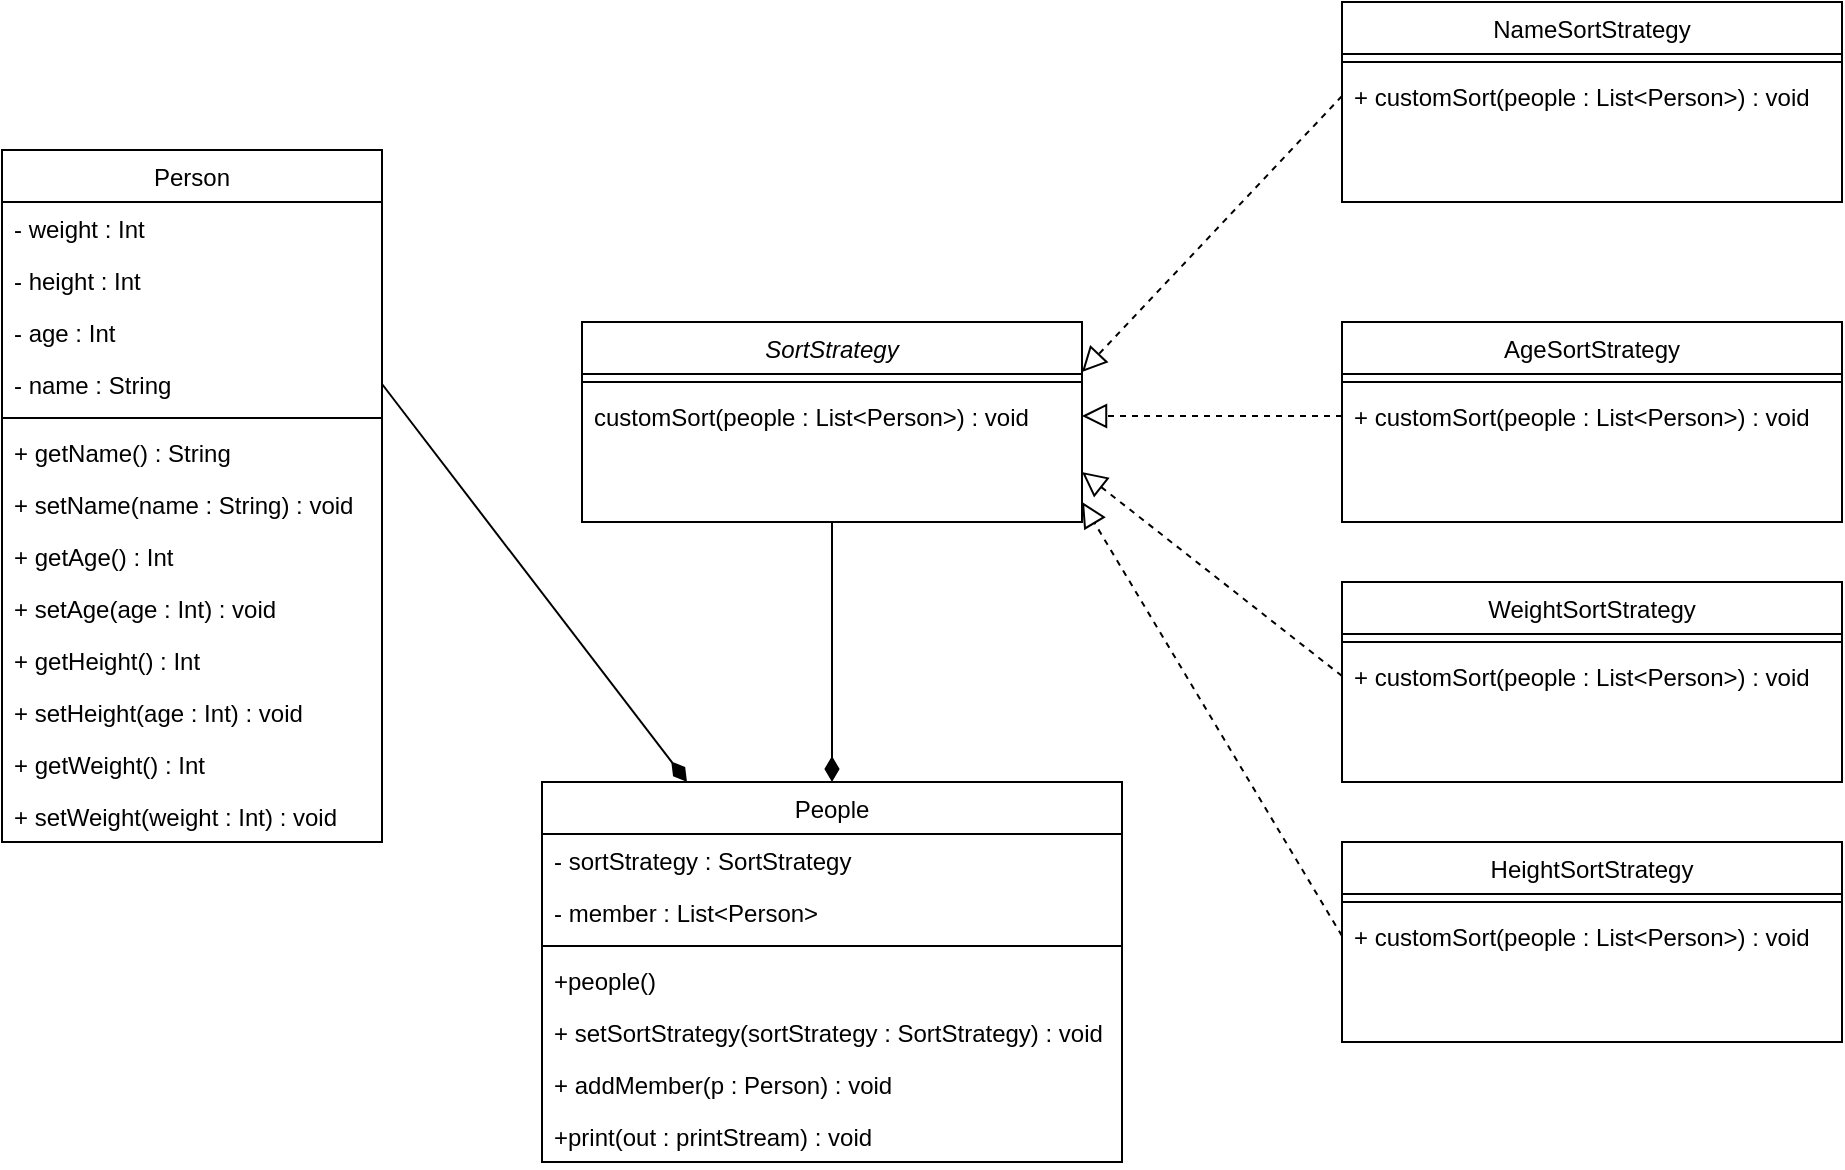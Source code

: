 <mxfile version="15.6.8" type="github">
  <diagram id="C5RBs43oDa-KdzZeNtuy" name="Page-1">
    <mxGraphModel dx="1422" dy="794" grid="1" gridSize="10" guides="1" tooltips="1" connect="1" arrows="1" fold="1" page="1" pageScale="1" pageWidth="827" pageHeight="1169" math="0" shadow="0">
      <root>
        <mxCell id="WIyWlLk6GJQsqaUBKTNV-0" />
        <mxCell id="WIyWlLk6GJQsqaUBKTNV-1" parent="WIyWlLk6GJQsqaUBKTNV-0" />
        <mxCell id="zkfFHV4jXpPFQw0GAbJ--0" value="Person" style="swimlane;fontStyle=0;align=center;verticalAlign=top;childLayout=stackLayout;horizontal=1;startSize=26;horizontalStack=0;resizeParent=1;resizeLast=0;collapsible=1;marginBottom=0;rounded=0;shadow=0;strokeWidth=1;" parent="WIyWlLk6GJQsqaUBKTNV-1" vertex="1">
          <mxGeometry x="40" y="84" width="190" height="346" as="geometry">
            <mxRectangle x="230" y="140" width="160" height="26" as="alternateBounds" />
          </mxGeometry>
        </mxCell>
        <mxCell id="zkfFHV4jXpPFQw0GAbJ--1" value="- weight : Int" style="text;align=left;verticalAlign=top;spacingLeft=4;spacingRight=4;overflow=hidden;rotatable=0;points=[[0,0.5],[1,0.5]];portConstraint=eastwest;" parent="zkfFHV4jXpPFQw0GAbJ--0" vertex="1">
          <mxGeometry y="26" width="190" height="26" as="geometry" />
        </mxCell>
        <mxCell id="zkfFHV4jXpPFQw0GAbJ--2" value="- height : Int" style="text;align=left;verticalAlign=top;spacingLeft=4;spacingRight=4;overflow=hidden;rotatable=0;points=[[0,0.5],[1,0.5]];portConstraint=eastwest;rounded=0;shadow=0;html=0;" parent="zkfFHV4jXpPFQw0GAbJ--0" vertex="1">
          <mxGeometry y="52" width="190" height="26" as="geometry" />
        </mxCell>
        <mxCell id="zkfFHV4jXpPFQw0GAbJ--3" value="- age : Int " style="text;align=left;verticalAlign=top;spacingLeft=4;spacingRight=4;overflow=hidden;rotatable=0;points=[[0,0.5],[1,0.5]];portConstraint=eastwest;rounded=0;shadow=0;html=0;" parent="zkfFHV4jXpPFQw0GAbJ--0" vertex="1">
          <mxGeometry y="78" width="190" height="26" as="geometry" />
        </mxCell>
        <mxCell id="aauV1Qz0P1areGivyFH0-0" value="- name : String" style="text;align=left;verticalAlign=top;spacingLeft=4;spacingRight=4;overflow=hidden;rotatable=0;points=[[0,0.5],[1,0.5]];portConstraint=eastwest;rounded=0;shadow=0;html=0;" vertex="1" parent="zkfFHV4jXpPFQw0GAbJ--0">
          <mxGeometry y="104" width="190" height="26" as="geometry" />
        </mxCell>
        <mxCell id="zkfFHV4jXpPFQw0GAbJ--4" value="" style="line;html=1;strokeWidth=1;align=left;verticalAlign=middle;spacingTop=-1;spacingLeft=3;spacingRight=3;rotatable=0;labelPosition=right;points=[];portConstraint=eastwest;" parent="zkfFHV4jXpPFQw0GAbJ--0" vertex="1">
          <mxGeometry y="130" width="190" height="8" as="geometry" />
        </mxCell>
        <mxCell id="zkfFHV4jXpPFQw0GAbJ--5" value="+ getName() : String" style="text;align=left;verticalAlign=top;spacingLeft=4;spacingRight=4;overflow=hidden;rotatable=0;points=[[0,0.5],[1,0.5]];portConstraint=eastwest;" parent="zkfFHV4jXpPFQw0GAbJ--0" vertex="1">
          <mxGeometry y="138" width="190" height="26" as="geometry" />
        </mxCell>
        <mxCell id="aauV1Qz0P1areGivyFH0-1" value="+ setName(name : String) : void" style="text;align=left;verticalAlign=top;spacingLeft=4;spacingRight=4;overflow=hidden;rotatable=0;points=[[0,0.5],[1,0.5]];portConstraint=eastwest;" vertex="1" parent="zkfFHV4jXpPFQw0GAbJ--0">
          <mxGeometry y="164" width="190" height="26" as="geometry" />
        </mxCell>
        <mxCell id="aauV1Qz0P1areGivyFH0-4" value="+ getAge() : Int" style="text;align=left;verticalAlign=top;spacingLeft=4;spacingRight=4;overflow=hidden;rotatable=0;points=[[0,0.5],[1,0.5]];portConstraint=eastwest;" vertex="1" parent="zkfFHV4jXpPFQw0GAbJ--0">
          <mxGeometry y="190" width="190" height="26" as="geometry" />
        </mxCell>
        <mxCell id="aauV1Qz0P1areGivyFH0-5" value="+ setAge(age : Int) : void" style="text;align=left;verticalAlign=top;spacingLeft=4;spacingRight=4;overflow=hidden;rotatable=0;points=[[0,0.5],[1,0.5]];portConstraint=eastwest;" vertex="1" parent="zkfFHV4jXpPFQw0GAbJ--0">
          <mxGeometry y="216" width="190" height="26" as="geometry" />
        </mxCell>
        <mxCell id="aauV1Qz0P1areGivyFH0-2" value="+ getHeight() : Int" style="text;align=left;verticalAlign=top;spacingLeft=4;spacingRight=4;overflow=hidden;rotatable=0;points=[[0,0.5],[1,0.5]];portConstraint=eastwest;" vertex="1" parent="zkfFHV4jXpPFQw0GAbJ--0">
          <mxGeometry y="242" width="190" height="26" as="geometry" />
        </mxCell>
        <mxCell id="aauV1Qz0P1areGivyFH0-3" value="+ setHeight(age : Int) : void" style="text;align=left;verticalAlign=top;spacingLeft=4;spacingRight=4;overflow=hidden;rotatable=0;points=[[0,0.5],[1,0.5]];portConstraint=eastwest;" vertex="1" parent="zkfFHV4jXpPFQw0GAbJ--0">
          <mxGeometry y="268" width="190" height="26" as="geometry" />
        </mxCell>
        <mxCell id="aauV1Qz0P1areGivyFH0-8" value="+ getWeight() : Int" style="text;align=left;verticalAlign=top;spacingLeft=4;spacingRight=4;overflow=hidden;rotatable=0;points=[[0,0.5],[1,0.5]];portConstraint=eastwest;" vertex="1" parent="zkfFHV4jXpPFQw0GAbJ--0">
          <mxGeometry y="294" width="190" height="26" as="geometry" />
        </mxCell>
        <mxCell id="aauV1Qz0P1areGivyFH0-9" value="+ setWeight(weight : Int) : void" style="text;align=left;verticalAlign=top;spacingLeft=4;spacingRight=4;overflow=hidden;rotatable=0;points=[[0,0.5],[1,0.5]];portConstraint=eastwest;" vertex="1" parent="zkfFHV4jXpPFQw0GAbJ--0">
          <mxGeometry y="320" width="190" height="26" as="geometry" />
        </mxCell>
        <mxCell id="aauV1Qz0P1areGivyFH0-48" style="edgeStyle=none;rounded=0;orthogonalLoop=1;jettySize=auto;html=1;entryX=0.5;entryY=0;entryDx=0;entryDy=0;endArrow=diamondThin;endFill=1;endSize=10;" edge="1" parent="WIyWlLk6GJQsqaUBKTNV-1" source="zkfFHV4jXpPFQw0GAbJ--17" target="aauV1Qz0P1areGivyFH0-23">
          <mxGeometry relative="1" as="geometry" />
        </mxCell>
        <mxCell id="zkfFHV4jXpPFQw0GAbJ--17" value="SortStrategy" style="swimlane;fontStyle=2;align=center;verticalAlign=top;childLayout=stackLayout;horizontal=1;startSize=26;horizontalStack=0;resizeParent=1;resizeLast=0;collapsible=1;marginBottom=0;rounded=0;shadow=0;strokeWidth=1;" parent="WIyWlLk6GJQsqaUBKTNV-1" vertex="1">
          <mxGeometry x="330" y="170" width="250" height="100" as="geometry">
            <mxRectangle x="550" y="140" width="160" height="26" as="alternateBounds" />
          </mxGeometry>
        </mxCell>
        <mxCell id="zkfFHV4jXpPFQw0GAbJ--23" value="" style="line;html=1;strokeWidth=1;align=left;verticalAlign=middle;spacingTop=-1;spacingLeft=3;spacingRight=3;rotatable=0;labelPosition=right;points=[];portConstraint=eastwest;" parent="zkfFHV4jXpPFQw0GAbJ--17" vertex="1">
          <mxGeometry y="26" width="250" height="8" as="geometry" />
        </mxCell>
        <mxCell id="zkfFHV4jXpPFQw0GAbJ--25" value="customSort(people : List&lt;Person&gt;) : void" style="text;align=left;verticalAlign=top;spacingLeft=4;spacingRight=4;overflow=hidden;rotatable=0;points=[[0,0.5],[1,0.5]];portConstraint=eastwest;" parent="zkfFHV4jXpPFQw0GAbJ--17" vertex="1">
          <mxGeometry y="34" width="250" height="26" as="geometry" />
        </mxCell>
        <mxCell id="aauV1Qz0P1areGivyFH0-11" value="AgeSortStrategy" style="swimlane;fontStyle=0;align=center;verticalAlign=top;childLayout=stackLayout;horizontal=1;startSize=26;horizontalStack=0;resizeParent=1;resizeLast=0;collapsible=1;marginBottom=0;rounded=0;shadow=0;strokeWidth=1;" vertex="1" parent="WIyWlLk6GJQsqaUBKTNV-1">
          <mxGeometry x="710" y="170" width="250" height="100" as="geometry">
            <mxRectangle x="550" y="140" width="160" height="26" as="alternateBounds" />
          </mxGeometry>
        </mxCell>
        <mxCell id="aauV1Qz0P1areGivyFH0-12" value="" style="line;html=1;strokeWidth=1;align=left;verticalAlign=middle;spacingTop=-1;spacingLeft=3;spacingRight=3;rotatable=0;labelPosition=right;points=[];portConstraint=eastwest;" vertex="1" parent="aauV1Qz0P1areGivyFH0-11">
          <mxGeometry y="26" width="250" height="8" as="geometry" />
        </mxCell>
        <mxCell id="aauV1Qz0P1areGivyFH0-13" value="+ customSort(people : List&lt;Person&gt;) : void" style="text;align=left;verticalAlign=top;spacingLeft=4;spacingRight=4;overflow=hidden;rotatable=0;points=[[0,0.5],[1,0.5]];portConstraint=eastwest;" vertex="1" parent="aauV1Qz0P1areGivyFH0-11">
          <mxGeometry y="34" width="250" height="26" as="geometry" />
        </mxCell>
        <mxCell id="aauV1Qz0P1areGivyFH0-14" value="NameSortStrategy" style="swimlane;fontStyle=0;align=center;verticalAlign=top;childLayout=stackLayout;horizontal=1;startSize=26;horizontalStack=0;resizeParent=1;resizeLast=0;collapsible=1;marginBottom=0;rounded=0;shadow=0;strokeWidth=1;" vertex="1" parent="WIyWlLk6GJQsqaUBKTNV-1">
          <mxGeometry x="710" y="10" width="250" height="100" as="geometry">
            <mxRectangle x="550" y="140" width="160" height="26" as="alternateBounds" />
          </mxGeometry>
        </mxCell>
        <mxCell id="aauV1Qz0P1areGivyFH0-15" value="" style="line;html=1;strokeWidth=1;align=left;verticalAlign=middle;spacingTop=-1;spacingLeft=3;spacingRight=3;rotatable=0;labelPosition=right;points=[];portConstraint=eastwest;" vertex="1" parent="aauV1Qz0P1areGivyFH0-14">
          <mxGeometry y="26" width="250" height="8" as="geometry" />
        </mxCell>
        <mxCell id="aauV1Qz0P1areGivyFH0-16" value="+ customSort(people : List&lt;Person&gt;) : void" style="text;align=left;verticalAlign=top;spacingLeft=4;spacingRight=4;overflow=hidden;rotatable=0;points=[[0,0.5],[1,0.5]];portConstraint=eastwest;" vertex="1" parent="aauV1Qz0P1areGivyFH0-14">
          <mxGeometry y="34" width="250" height="26" as="geometry" />
        </mxCell>
        <mxCell id="aauV1Qz0P1areGivyFH0-17" value="WeightSortStrategy" style="swimlane;fontStyle=0;align=center;verticalAlign=top;childLayout=stackLayout;horizontal=1;startSize=26;horizontalStack=0;resizeParent=1;resizeLast=0;collapsible=1;marginBottom=0;rounded=0;shadow=0;strokeWidth=1;" vertex="1" parent="WIyWlLk6GJQsqaUBKTNV-1">
          <mxGeometry x="710" y="300" width="250" height="100" as="geometry">
            <mxRectangle x="550" y="140" width="160" height="26" as="alternateBounds" />
          </mxGeometry>
        </mxCell>
        <mxCell id="aauV1Qz0P1areGivyFH0-18" value="" style="line;html=1;strokeWidth=1;align=left;verticalAlign=middle;spacingTop=-1;spacingLeft=3;spacingRight=3;rotatable=0;labelPosition=right;points=[];portConstraint=eastwest;" vertex="1" parent="aauV1Qz0P1areGivyFH0-17">
          <mxGeometry y="26" width="250" height="8" as="geometry" />
        </mxCell>
        <mxCell id="aauV1Qz0P1areGivyFH0-19" value="+ customSort(people : List&lt;Person&gt;) : void" style="text;align=left;verticalAlign=top;spacingLeft=4;spacingRight=4;overflow=hidden;rotatable=0;points=[[0,0.5],[1,0.5]];portConstraint=eastwest;" vertex="1" parent="aauV1Qz0P1areGivyFH0-17">
          <mxGeometry y="34" width="250" height="26" as="geometry" />
        </mxCell>
        <mxCell id="aauV1Qz0P1areGivyFH0-20" value="HeightSortStrategy" style="swimlane;fontStyle=0;align=center;verticalAlign=top;childLayout=stackLayout;horizontal=1;startSize=26;horizontalStack=0;resizeParent=1;resizeLast=0;collapsible=1;marginBottom=0;rounded=0;shadow=0;strokeWidth=1;" vertex="1" parent="WIyWlLk6GJQsqaUBKTNV-1">
          <mxGeometry x="710" y="430" width="250" height="100" as="geometry">
            <mxRectangle x="550" y="140" width="160" height="26" as="alternateBounds" />
          </mxGeometry>
        </mxCell>
        <mxCell id="aauV1Qz0P1areGivyFH0-21" value="" style="line;html=1;strokeWidth=1;align=left;verticalAlign=middle;spacingTop=-1;spacingLeft=3;spacingRight=3;rotatable=0;labelPosition=right;points=[];portConstraint=eastwest;" vertex="1" parent="aauV1Qz0P1areGivyFH0-20">
          <mxGeometry y="26" width="250" height="8" as="geometry" />
        </mxCell>
        <mxCell id="aauV1Qz0P1areGivyFH0-22" value="+ customSort(people : List&lt;Person&gt;) : void" style="text;align=left;verticalAlign=top;spacingLeft=4;spacingRight=4;overflow=hidden;rotatable=0;points=[[0,0.5],[1,0.5]];portConstraint=eastwest;" vertex="1" parent="aauV1Qz0P1areGivyFH0-20">
          <mxGeometry y="34" width="250" height="26" as="geometry" />
        </mxCell>
        <mxCell id="aauV1Qz0P1areGivyFH0-23" value="People" style="swimlane;fontStyle=0;align=center;verticalAlign=top;childLayout=stackLayout;horizontal=1;startSize=26;horizontalStack=0;resizeParent=1;resizeLast=0;collapsible=1;marginBottom=0;rounded=0;shadow=0;strokeWidth=1;" vertex="1" parent="WIyWlLk6GJQsqaUBKTNV-1">
          <mxGeometry x="310" y="400" width="290" height="190" as="geometry">
            <mxRectangle x="230" y="140" width="160" height="26" as="alternateBounds" />
          </mxGeometry>
        </mxCell>
        <mxCell id="aauV1Qz0P1areGivyFH0-24" value="- sortStrategy : SortStrategy" style="text;align=left;verticalAlign=top;spacingLeft=4;spacingRight=4;overflow=hidden;rotatable=0;points=[[0,0.5],[1,0.5]];portConstraint=eastwest;" vertex="1" parent="aauV1Qz0P1areGivyFH0-23">
          <mxGeometry y="26" width="290" height="26" as="geometry" />
        </mxCell>
        <mxCell id="aauV1Qz0P1areGivyFH0-25" value="- member : List&lt;Person&gt;" style="text;align=left;verticalAlign=top;spacingLeft=4;spacingRight=4;overflow=hidden;rotatable=0;points=[[0,0.5],[1,0.5]];portConstraint=eastwest;rounded=0;shadow=0;html=0;" vertex="1" parent="aauV1Qz0P1areGivyFH0-23">
          <mxGeometry y="52" width="290" height="26" as="geometry" />
        </mxCell>
        <mxCell id="aauV1Qz0P1areGivyFH0-28" value="" style="line;html=1;strokeWidth=1;align=left;verticalAlign=middle;spacingTop=-1;spacingLeft=3;spacingRight=3;rotatable=0;labelPosition=right;points=[];portConstraint=eastwest;" vertex="1" parent="aauV1Qz0P1areGivyFH0-23">
          <mxGeometry y="78" width="290" height="8" as="geometry" />
        </mxCell>
        <mxCell id="aauV1Qz0P1areGivyFH0-29" value="+people()" style="text;align=left;verticalAlign=top;spacingLeft=4;spacingRight=4;overflow=hidden;rotatable=0;points=[[0,0.5],[1,0.5]];portConstraint=eastwest;" vertex="1" parent="aauV1Qz0P1areGivyFH0-23">
          <mxGeometry y="86" width="290" height="26" as="geometry" />
        </mxCell>
        <mxCell id="aauV1Qz0P1areGivyFH0-30" value="+ setSortStrategy(sortStrategy : SortStrategy) : void" style="text;align=left;verticalAlign=top;spacingLeft=4;spacingRight=4;overflow=hidden;rotatable=0;points=[[0,0.5],[1,0.5]];portConstraint=eastwest;" vertex="1" parent="aauV1Qz0P1areGivyFH0-23">
          <mxGeometry y="112" width="290" height="26" as="geometry" />
        </mxCell>
        <mxCell id="aauV1Qz0P1areGivyFH0-31" value="+ addMember(p : Person) : void" style="text;align=left;verticalAlign=top;spacingLeft=4;spacingRight=4;overflow=hidden;rotatable=0;points=[[0,0.5],[1,0.5]];portConstraint=eastwest;" vertex="1" parent="aauV1Qz0P1areGivyFH0-23">
          <mxGeometry y="138" width="290" height="26" as="geometry" />
        </mxCell>
        <mxCell id="aauV1Qz0P1areGivyFH0-32" value="+print(out : printStream) : void" style="text;align=left;verticalAlign=top;spacingLeft=4;spacingRight=4;overflow=hidden;rotatable=0;points=[[0,0.5],[1,0.5]];portConstraint=eastwest;" vertex="1" parent="aauV1Qz0P1areGivyFH0-23">
          <mxGeometry y="164" width="290" height="26" as="geometry" />
        </mxCell>
        <mxCell id="aauV1Qz0P1areGivyFH0-43" style="edgeStyle=none;rounded=0;orthogonalLoop=1;jettySize=auto;html=1;exitX=0;exitY=0.5;exitDx=0;exitDy=0;entryX=1;entryY=0.75;entryDx=0;entryDy=0;dashed=1;endArrow=block;endFill=0;endSize=10;" edge="1" parent="WIyWlLk6GJQsqaUBKTNV-1" source="aauV1Qz0P1areGivyFH0-19" target="zkfFHV4jXpPFQw0GAbJ--17">
          <mxGeometry relative="1" as="geometry" />
        </mxCell>
        <mxCell id="aauV1Qz0P1areGivyFH0-44" style="edgeStyle=none;rounded=0;orthogonalLoop=1;jettySize=auto;html=1;exitX=0;exitY=0.5;exitDx=0;exitDy=0;dashed=1;endArrow=block;endFill=0;endSize=10;" edge="1" parent="WIyWlLk6GJQsqaUBKTNV-1" source="aauV1Qz0P1areGivyFH0-22">
          <mxGeometry relative="1" as="geometry">
            <mxPoint x="580" y="260" as="targetPoint" />
          </mxGeometry>
        </mxCell>
        <mxCell id="aauV1Qz0P1areGivyFH0-45" style="edgeStyle=none;rounded=0;orthogonalLoop=1;jettySize=auto;html=1;exitX=0;exitY=0.5;exitDx=0;exitDy=0;entryX=1;entryY=0.25;entryDx=0;entryDy=0;dashed=1;endArrow=block;endFill=0;endSize=10;" edge="1" parent="WIyWlLk6GJQsqaUBKTNV-1" source="aauV1Qz0P1areGivyFH0-16" target="zkfFHV4jXpPFQw0GAbJ--17">
          <mxGeometry relative="1" as="geometry" />
        </mxCell>
        <mxCell id="aauV1Qz0P1areGivyFH0-46" style="edgeStyle=none;rounded=0;orthogonalLoop=1;jettySize=auto;html=1;exitX=0;exitY=0.5;exitDx=0;exitDy=0;entryX=1;entryY=0.5;entryDx=0;entryDy=0;dashed=1;endArrow=block;endFill=0;endSize=10;" edge="1" parent="WIyWlLk6GJQsqaUBKTNV-1" source="aauV1Qz0P1areGivyFH0-13" target="zkfFHV4jXpPFQw0GAbJ--25">
          <mxGeometry relative="1" as="geometry" />
        </mxCell>
        <mxCell id="aauV1Qz0P1areGivyFH0-52" style="edgeStyle=none;rounded=0;orthogonalLoop=1;jettySize=auto;html=1;exitX=1;exitY=0.5;exitDx=0;exitDy=0;entryX=0.25;entryY=0;entryDx=0;entryDy=0;endArrow=diamondThin;endFill=1;endSize=10;" edge="1" parent="WIyWlLk6GJQsqaUBKTNV-1" source="aauV1Qz0P1areGivyFH0-0" target="aauV1Qz0P1areGivyFH0-23">
          <mxGeometry relative="1" as="geometry" />
        </mxCell>
      </root>
    </mxGraphModel>
  </diagram>
</mxfile>
